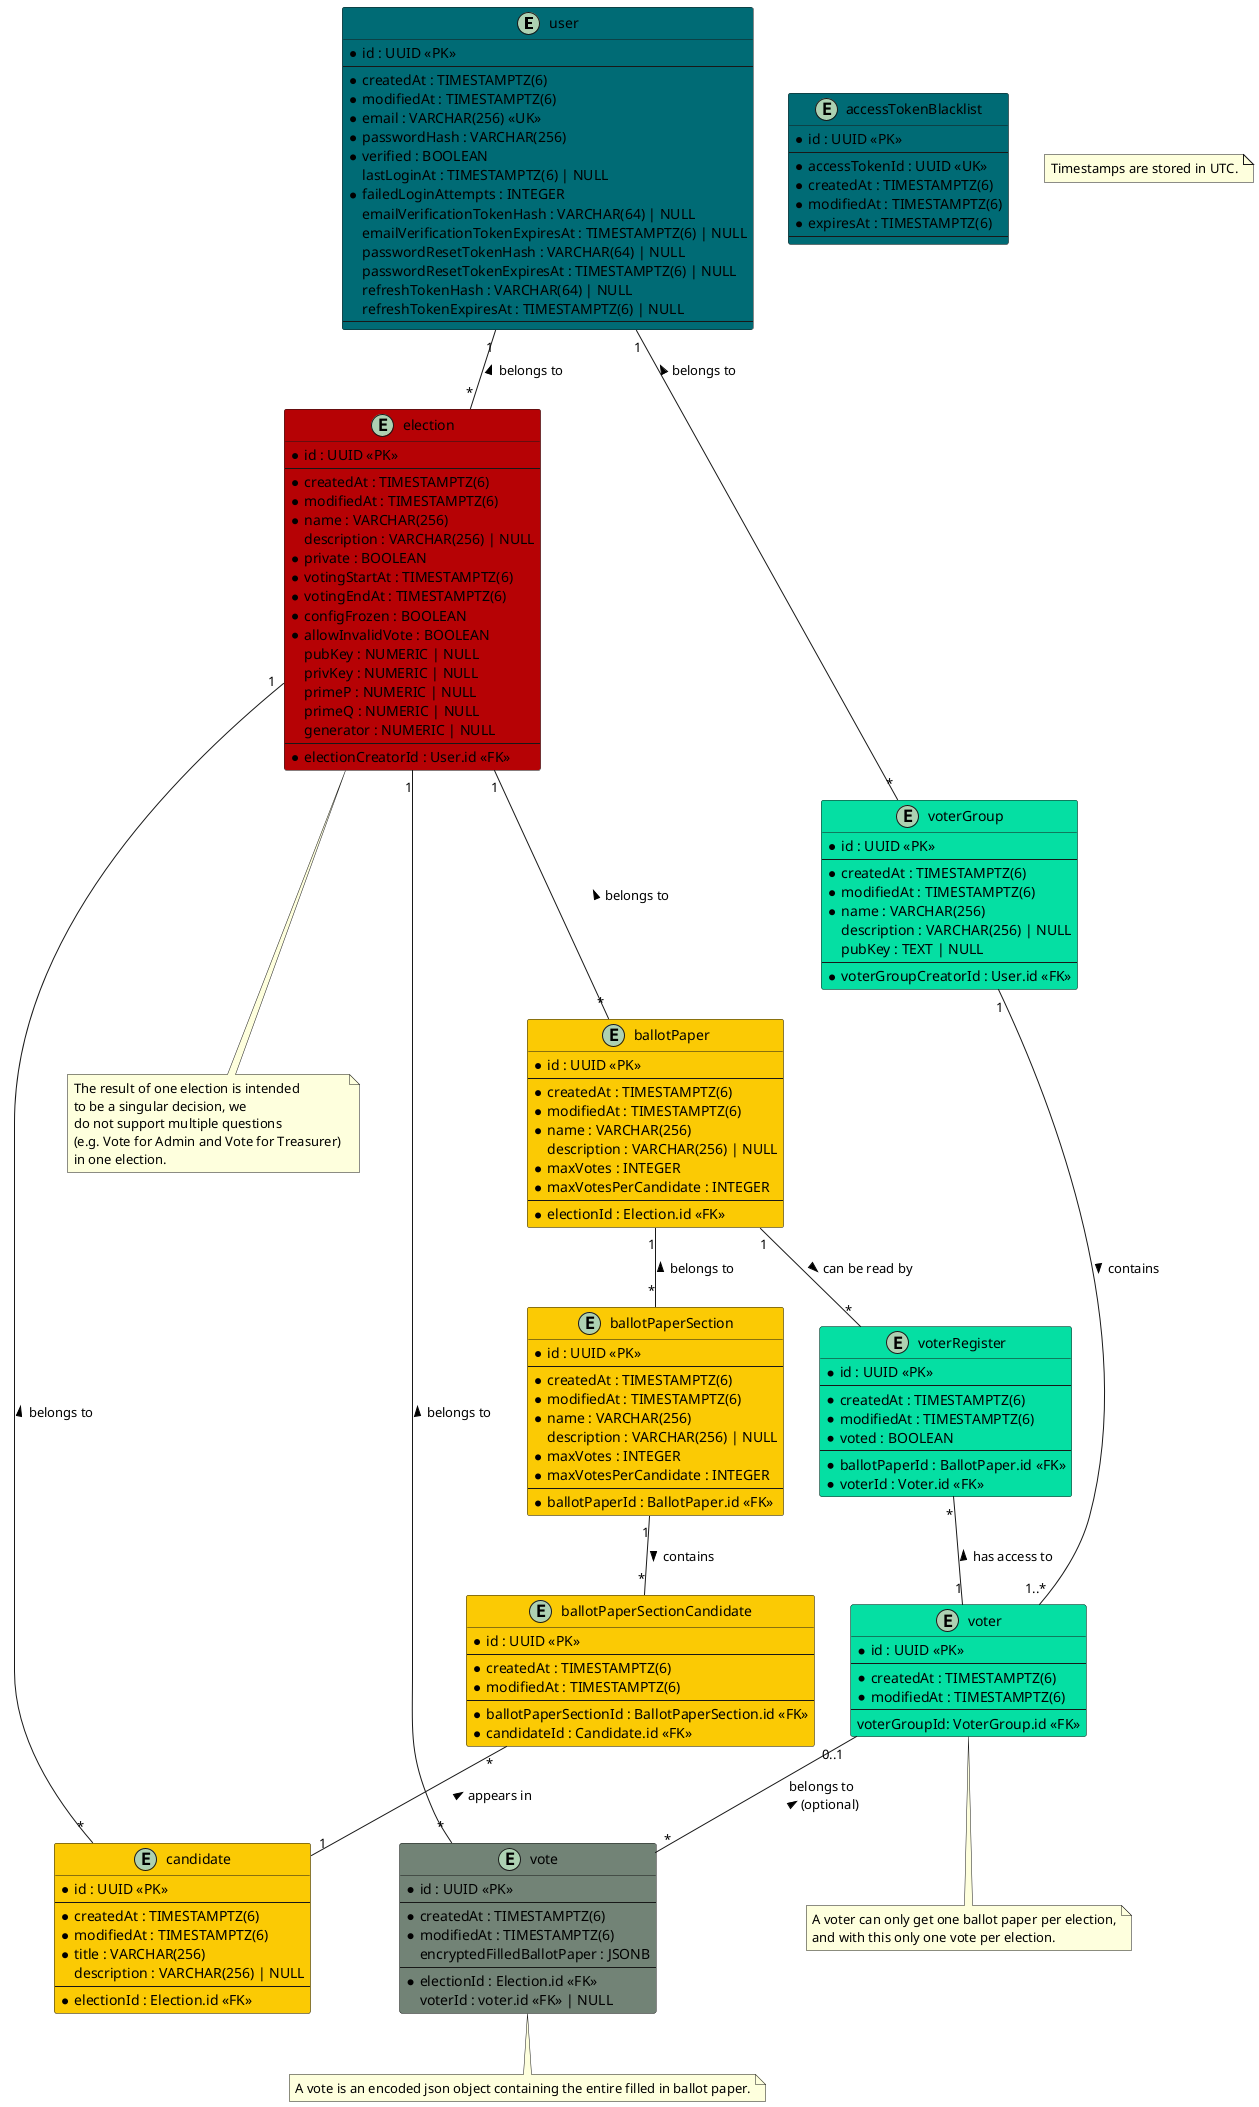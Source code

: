@startuml dataModel

entity "user" as user #006b75 {
    * id : UUID <<PK>>
    --
    * createdAt : TIMESTAMPTZ(6)
    * modifiedAt : TIMESTAMPTZ(6)
    * email : VARCHAR(256) <<UK>>
    * passwordHash : VARCHAR(256)
    * verified : BOOLEAN
    lastLoginAt : TIMESTAMPTZ(6) | NULL
    ' failed login attempts get reset on successful login
    * failedLoginAttempts : INTEGER
    emailVerificationTokenHash : VARCHAR(64) | NULL
    emailVerificationTokenExpiresAt : TIMESTAMPTZ(6) | NULL
    passwordResetTokenHash : VARCHAR(64) | NULL
    passwordResetTokenExpiresAt : TIMESTAMPTZ(6) | NULL
    refreshTokenHash : VARCHAR(64) | NULL
    refreshTokenExpiresAt : TIMESTAMPTZ(6) | NULL
    --
}

entity "accessTokenBlacklist" as jwtBlacklist #006b75 {
    ' this table is used to store blacklisted access tokens
    ' The jti is 36 characters long if we use UUIDv4
    * id : UUID <<PK>>
    --
    * accessTokenId : UUID <<UK>>
    * createdAt : TIMESTAMPTZ(6)
    * modifiedAt : TIMESTAMPTZ(6)
    * expiresAt : TIMESTAMPTZ(6)
    --
}

entity "election" as elections #b60205 {
    * id : UUID <<PK>>
    --
    * createdAt : TIMESTAMPTZ(6)
    * modifiedAt : TIMESTAMPTZ(6)
    * name : VARCHAR(256)
    description : VARCHAR(256) | NULL
    * private : BOOLEAN
    * votingStartAt : TIMESTAMPTZ(6)
    * votingEndAt : TIMESTAMPTZ(6)
    * configFrozen : BOOLEAN
    * allowInvalidVote : BOOLEAN
    ' Is there a use case for `votesCounted`?
    ' * votesCounted : BOOLEAN
    ' * votesCounted : BOOLEAN
    ' Computed values such as validVotes and invalidVotes are critical - do we really want to store them?
    ' validVotes : NUMERIC | NULL
    ' invalidVotes : NUMERIC | NULL
    pubKey : NUMERIC | NULL
    privKey : NUMERIC | NULL
    primeP : NUMERIC | NULL
    primeQ : NUMERIC | NULL
    generator : NUMERIC | NULL
    --
    * electionCreatorId : User.id <<FK>>
}

note as N2
The result of one election is intended 
to be a singular decision, we 
do not support multiple questions 
(e.g. Vote for Admin and Vote for Treasurer) 
in one election.
end note

entity "ballotPaper" as ballotPapers #fbca04 {
    * id : UUID <<PK>>
    --
    * createdAt : TIMESTAMPTZ(6)
    * modifiedAt : TIMESTAMPTZ(6)
    * name : VARCHAR(256)
    description : VARCHAR(256) | NULL
    * maxVotes : INTEGER
    * maxVotesPerCandidate : INTEGER
    --
    * electionId : Election.id <<FK>>
}

entity "ballotPaperSection" as ballotPaperSections #fbca04 {
    * id : UUID <<PK>>
    --
    * createdAt : TIMESTAMPTZ(6)
    * modifiedAt : TIMESTAMPTZ(6)
    * name : VARCHAR(256)
    description : VARCHAR(256) | NULL
    * maxVotes : INTEGER
    * maxVotesPerCandidate : INTEGER
    --
    * ballotPaperId : BallotPaper.id <<FK>>
}

entity "ballotPaperSectionCandidate" as ballotPaperSectionCandidates #fbca04 {
    * id : UUID <<PK>>
    --
    * createdAt : TIMESTAMPTZ(6)
    * modifiedAt : TIMESTAMPTZ(6)
    --
    * ballotPaperSectionId : BallotPaperSection.id <<FK>>
    * candidateId : Candidate.id <<FK>>
}

entity "candidate" as candidates #fbca04 {
    * id : UUID <<PK>>
    --
    * createdAt : TIMESTAMPTZ(6)
    * modifiedAt : TIMESTAMPTZ(6)
    * title : VARCHAR(256)
    description : VARCHAR(256) | NULL
    --
    * electionId : Election.id <<FK>>
}

entity "vote" as votes #728376 {
    * id : UUID <<PK>>
    --
    * createdAt : TIMESTAMPTZ(6)
    * modifiedAt : TIMESTAMPTZ(6)
    encryptedFilledBallotPaper : JSONB
    --
    * electionId : Election.id <<FK>>
    ' if the vote isn't secret, voter can be saved
    voterId : voter.id <<FK>> | NULL
}
note as N4
A vote is an encoded json object containing the entire filled in ballot paper.
end note

entity "voterRegister" as voterRegisters #05DFA3 {
    * id : UUID <<PK>>
    --
    * createdAt : TIMESTAMPTZ(6)
    * modifiedAt : TIMESTAMPTZ(6)
    * voted : BOOLEAN
    --
    * ballotPaperId : BallotPaper.id <<FK>>
    * voterId : Voter.id <<FK>>
}

entity "voter" as voters #05DFA3 {
    * id : UUID <<PK>>
    --
    * createdAt : TIMESTAMPTZ(6)
    * modifiedAt : TIMESTAMPTZ(6)
    --
    voterGroupId: VoterGroup.id <<FK>>
}
note as N3
A voter can only get one ballot paper per election,
and with this only one vote per election.
end note

entity "voterGroup" as voterGroups #05DFA3 {
    * id : UUID <<PK>>
    --
    * createdAt : TIMESTAMPTZ(6)
    * modifiedAt : TIMESTAMPTZ(6)
    * name : VARCHAR(256)
    description : VARCHAR(256) | NULL
    pubKey : TEXT | NULL
    --
    * voterGroupCreatorId : User.id <<FK>>
}

note as N1
Timestamps are stored in UTC.
end note

user "1"--"*" elections : belongs to <
elections "1"--"*" ballotPapers : belongs to <
elections -- N2
elections "1"--"*" candidates : belongs to <
ballotPapers "1"--"*" voterRegisters : can be read by >
voterRegisters "*"--"1" voters : has access to <
ballotPapers "1"--"*" ballotPaperSections : belongs to <
ballotPaperSections "1"--"*" ballotPaperSectionCandidates : contains >
ballotPaperSectionCandidates "*"--"1" candidates : appears in <
votes "*"--"1" elections : belongs to >
voters "0..1"--"*" votes : belongs to \n (optional) <
user "1"--"*" voterGroups : belongs to <
voterGroups "1"--"1..*" voters : contains >
voters -- N3
votes -- N4

@enduml